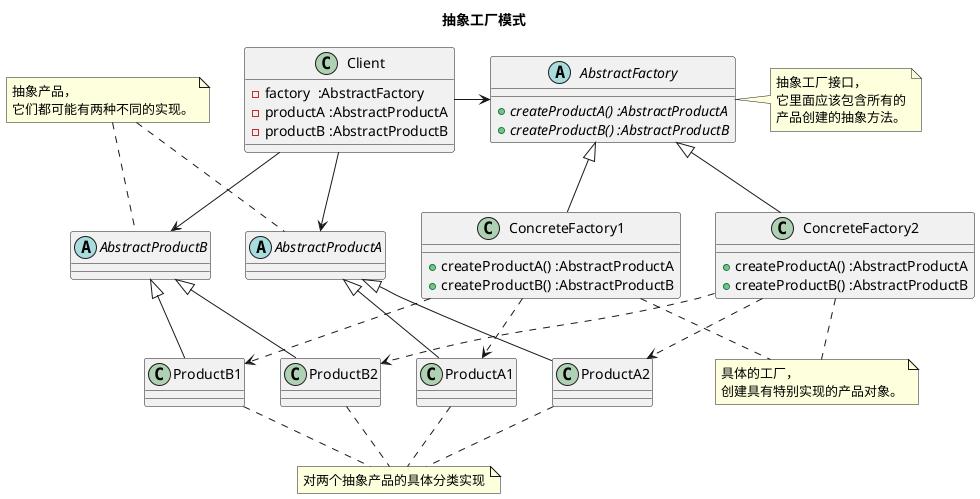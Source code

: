 @startuml

title <b>抽象工厂模式</b>

abstract class AbstractFactory {
  + {abstract} createProductA() :AbstractProductA
  + {abstract} createProductB() :AbstractProductB
}
note right: 抽象工厂接口，\n它里面应该包含所有的\n产品创建的抽象方法。

class ConcreteFactory1 {
  + createProductA() :AbstractProductA
  + createProductB() :AbstractProductB
}

class ConcreteFactory2 {
  + createProductA() :AbstractProductA
  + createProductB() :AbstractProductB
}

abstract class AbstractProductA

class ProductA1

class ProductA2

abstract class AbstractProductB

class ProductB1

class ProductB2

note "具体的工厂，\n创建具有特别实现的产品对象。" as cfn
'cfn .. ConcreteFactory1
'cfn .. ConcreteFactory2
ConcreteFactory1 .. cfn
ConcreteFactory2 .. cfn

note "抽象产品，\n它们都可能有两种不同的实现。" as apn

apn .. AbstractProductA
apn .. AbstractProductB

note "对两个抽象产品的具体分类实现" as cpn
ProductA1 .. cpn
ProductA2 .. cpn
ProductB1 .. cpn
ProductB2 .. cpn

class Client {
  - factory  :AbstractFactory
  - productA :AbstractProductA
  - productB :AbstractProductB
}

AbstractFactory <|-- ConcreteFactory1
AbstractFactory <|-- ConcreteFactory2

AbstractProductA <|-- ProductA1
AbstractProductA <|-- ProductA2

AbstractProductB <|-- ProductB1
AbstractProductB <|-- ProductB2

Client -right-> AbstractFactory
Client --> AbstractProductA
Client --> AbstractProductB

ConcreteFactory1 ..> ProductA1
ConcreteFactory1 ..> ProductB1

ConcreteFactory2 ..> ProductA2
ConcreteFactory2 ..> ProductB2

@enduml

